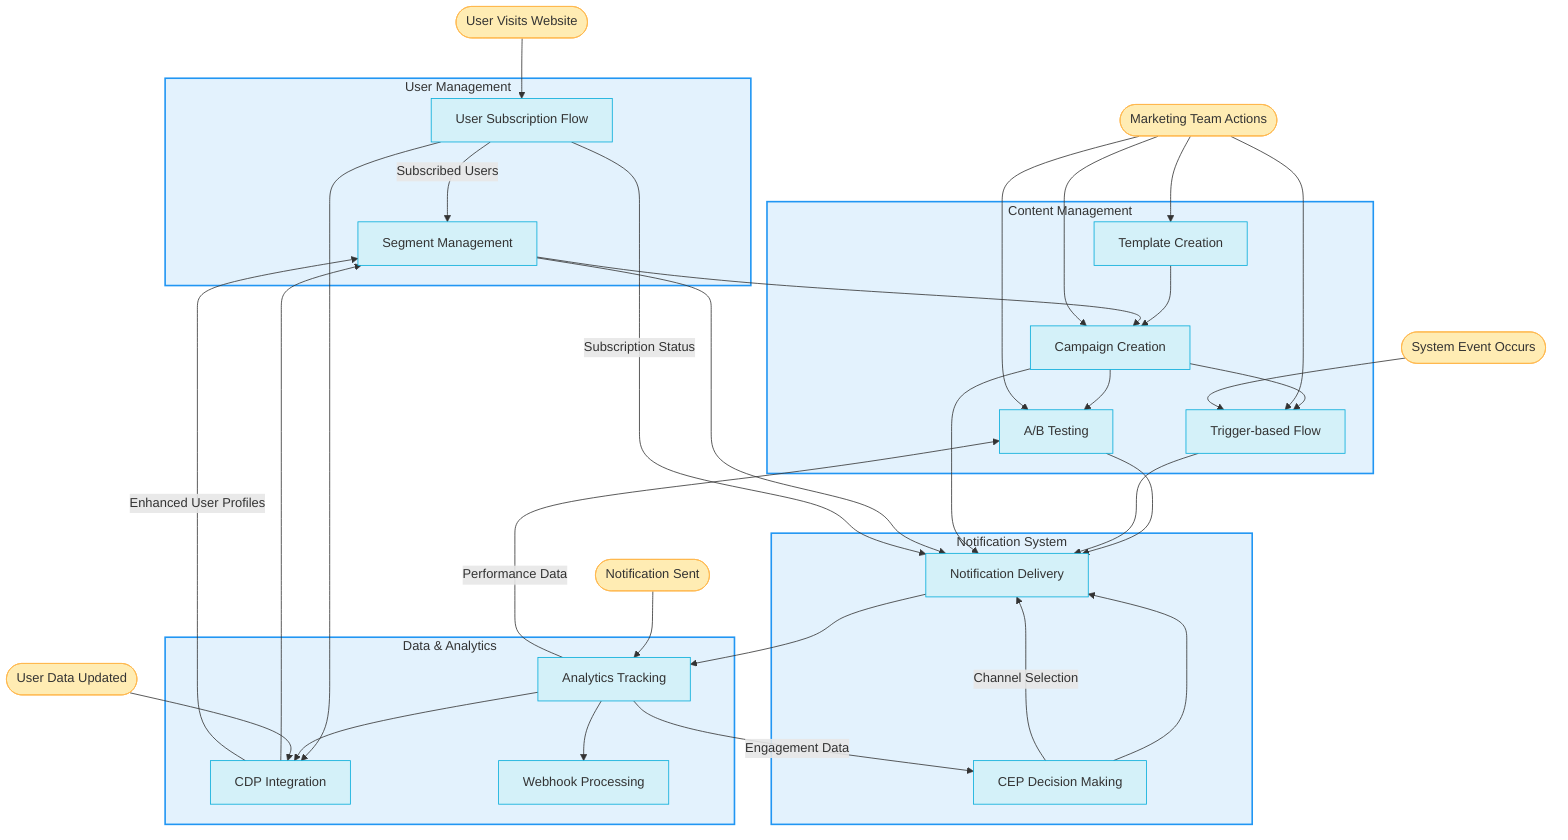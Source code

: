 flowchart TD
    %% Main system components
    subgraph UserManagement ["User Management"]
        userSubscription[User Subscription Flow]
        segmentManagement[Segment Management]
    end

    subgraph ContentManagement ["Content Management"]
        templateCreation[Template Creation]
        campaignCreation[Campaign Creation]
        abTesting[A/B Testing]
        triggerDefinition[Trigger-based Flow]
    end

    subgraph NotificationSystem ["Notification System"]
        deliveryFlow[Notification Delivery]
        cepDecision[CEP Decision Making]
    end

    subgraph DataAndAnalytics ["Data & Analytics"]
        cdpIntegration[CDP Integration]
        analyticsTracking[Analytics Tracking]
        webhookProcessing[Webhook Processing]
    end

    %% Flow connections between components
    
    %% User Management flows
    userSubscription -->|Subscribed Users| segmentManagement
    
    %% Content preparation flows
    templateCreation --> campaignCreation
    segmentManagement --> campaignCreation
    campaignCreation --> abTesting
    campaignCreation --> triggerDefinition
    
    %% Delivery system flows
    abTesting --> deliveryFlow
    triggerDefinition --> deliveryFlow
    campaignCreation --> deliveryFlow
    segmentManagement --> deliveryFlow
    cepDecision --> deliveryFlow
    
    %% Data and analytics flows
    deliveryFlow --> analyticsTracking
    analyticsTracking --> webhookProcessing
    userSubscription --> cdpIntegration
    analyticsTracking --> cdpIntegration
    cdpIntegration --> segmentManagement
    
    %% Main Events
    userVisitEvent([User Visits Website]) --> userSubscription
    marketingTeamEvent([Marketing Team Actions]) --> templateCreation
    marketingTeamEvent --> campaignCreation
    marketingTeamEvent --> abTesting
    marketingTeamEvent --> triggerDefinition
    
    %% System events
    systemEvent([System Event Occurs]) --> triggerDefinition
    notificationSentEvent([Notification Sent]) --> analyticsTracking
    dataUpdateEvent([User Data Updated]) --> cdpIntegration
    
    %% Decision points
    userSubscription -->|Subscription Status| deliveryFlow
    cepDecision -->|Channel Selection| deliveryFlow
    
    %% Feedback loops
    analyticsTracking -->|Performance Data| abTesting
    cdpIntegration -->|Enhanced User Profiles| segmentManagement
    analyticsTracking -->|Engagement Data| cepDecision
    
    %% Legend/Description
    classDef process fill:#d4f1f9,stroke:#05acda,stroke-width:1px;
    classDef event fill:#ffecb3,stroke:#ffb74d,stroke-width:1px;
    classDef subgraph_style fill:#e3f2fd,stroke:#2196f3,stroke-width:2px;
    
    class userSubscription,segmentManagement,templateCreation,campaignCreation,abTesting,triggerDefinition,deliveryFlow,cepDecision,cdpIntegration,analyticsTracking,webhookProcessing process;
    class userVisitEvent,marketingTeamEvent,systemEvent,notificationSentEvent,dataUpdateEvent event;
    
    class UserManagement,ContentManagement,NotificationSystem,DataAndAnalytics subgraph_style;